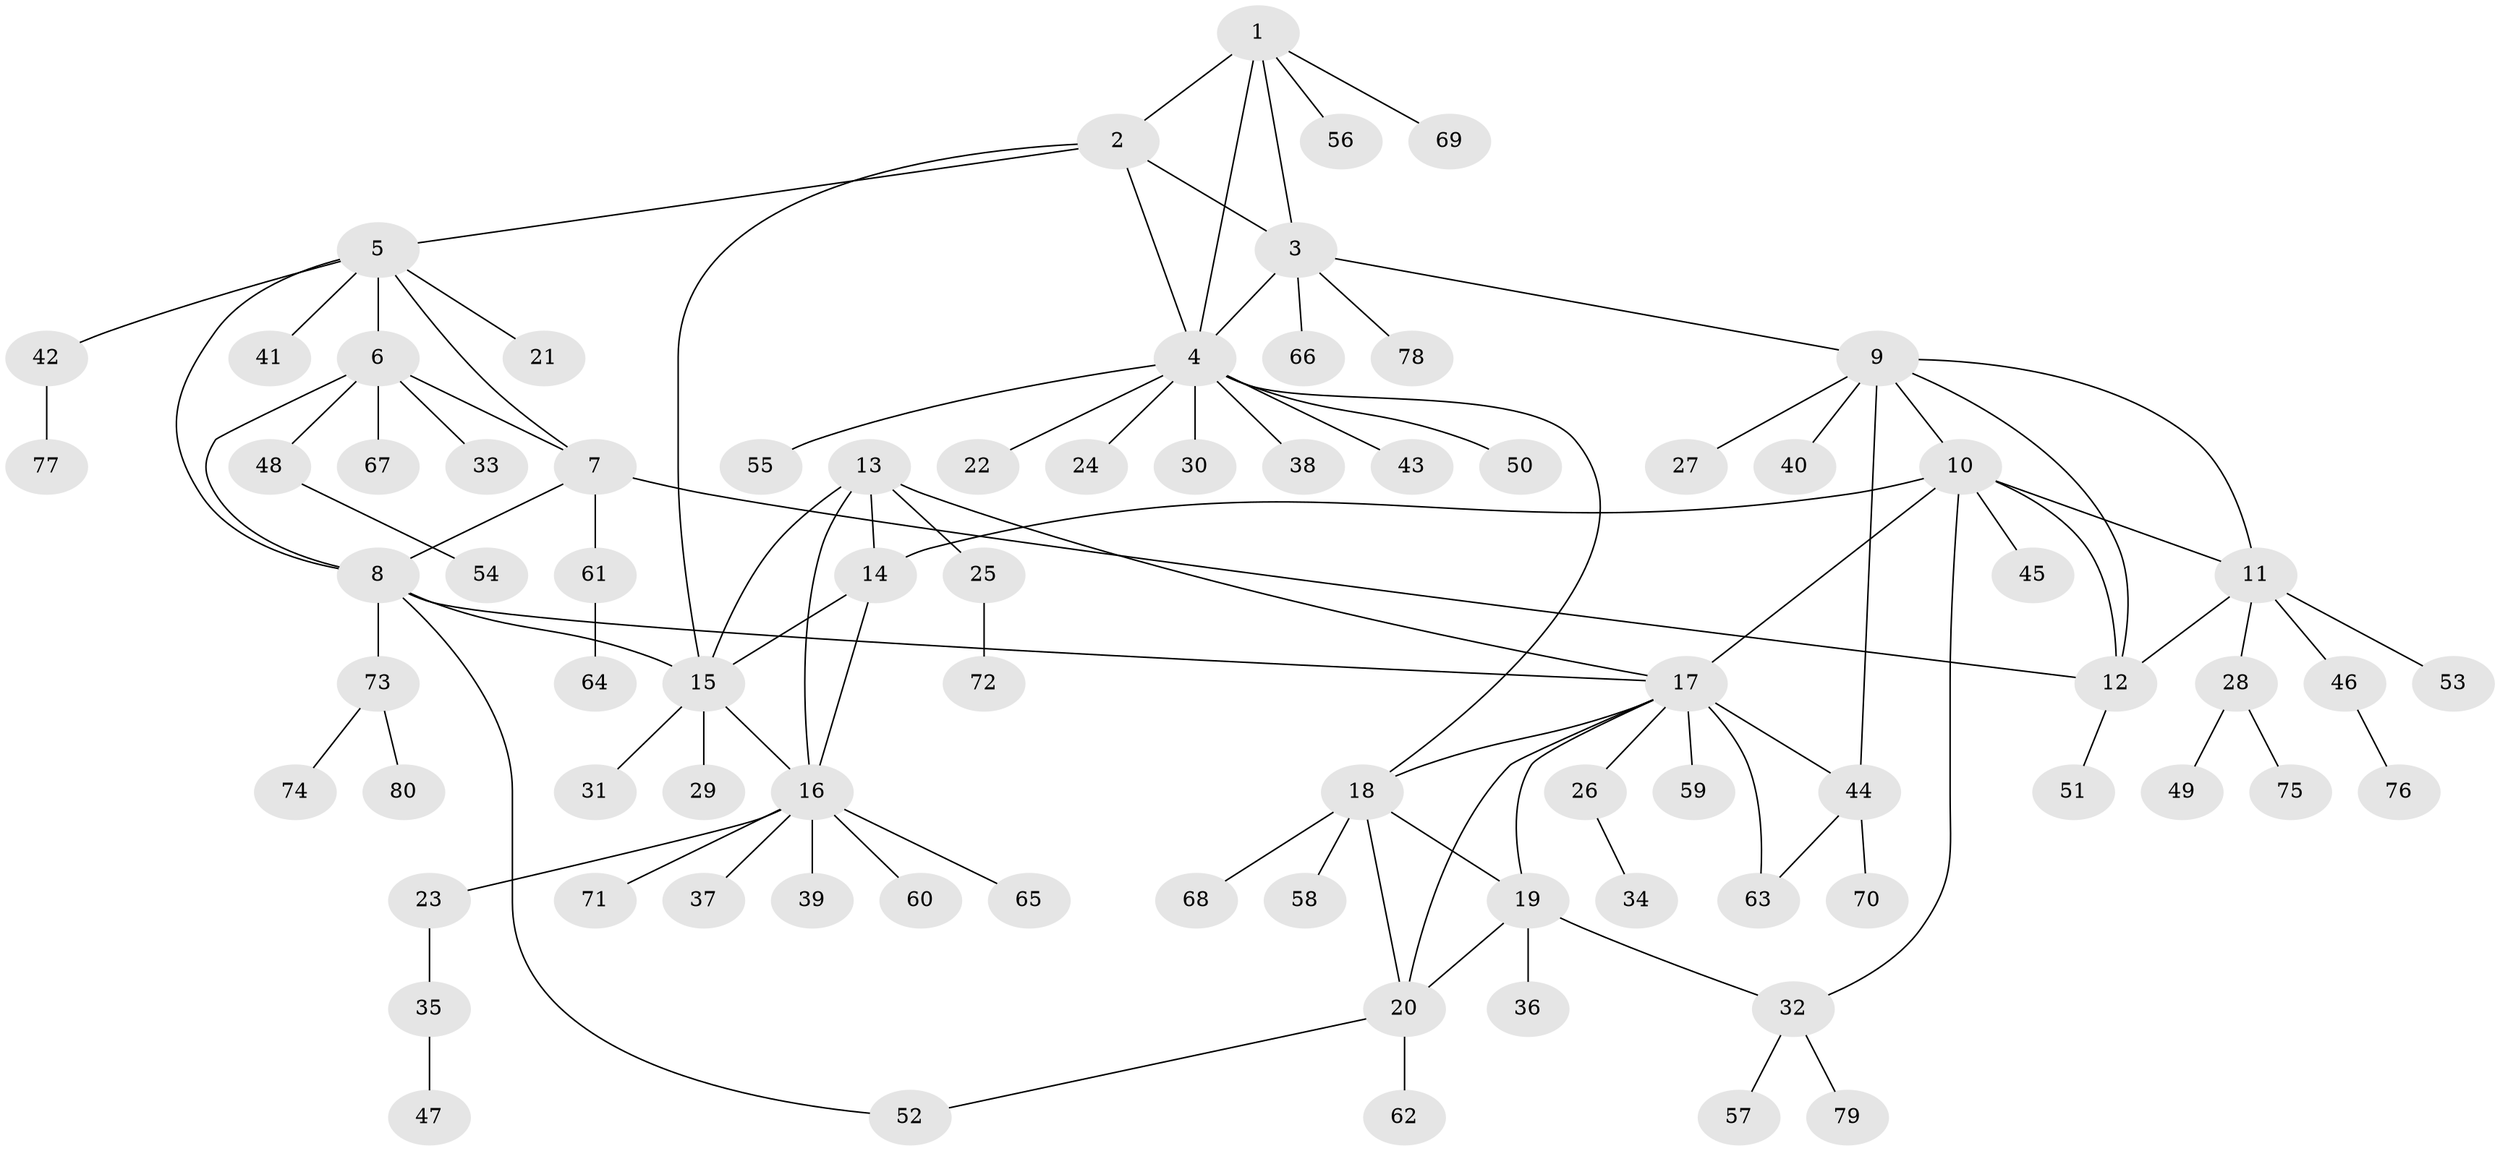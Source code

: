 // Generated by graph-tools (version 1.1) at 2025/37/03/09/25 02:37:25]
// undirected, 80 vertices, 104 edges
graph export_dot {
graph [start="1"]
  node [color=gray90,style=filled];
  1;
  2;
  3;
  4;
  5;
  6;
  7;
  8;
  9;
  10;
  11;
  12;
  13;
  14;
  15;
  16;
  17;
  18;
  19;
  20;
  21;
  22;
  23;
  24;
  25;
  26;
  27;
  28;
  29;
  30;
  31;
  32;
  33;
  34;
  35;
  36;
  37;
  38;
  39;
  40;
  41;
  42;
  43;
  44;
  45;
  46;
  47;
  48;
  49;
  50;
  51;
  52;
  53;
  54;
  55;
  56;
  57;
  58;
  59;
  60;
  61;
  62;
  63;
  64;
  65;
  66;
  67;
  68;
  69;
  70;
  71;
  72;
  73;
  74;
  75;
  76;
  77;
  78;
  79;
  80;
  1 -- 2;
  1 -- 3;
  1 -- 4;
  1 -- 56;
  1 -- 69;
  2 -- 3;
  2 -- 4;
  2 -- 5;
  2 -- 15;
  3 -- 4;
  3 -- 9;
  3 -- 66;
  3 -- 78;
  4 -- 18;
  4 -- 22;
  4 -- 24;
  4 -- 30;
  4 -- 38;
  4 -- 43;
  4 -- 50;
  4 -- 55;
  5 -- 6;
  5 -- 7;
  5 -- 8;
  5 -- 21;
  5 -- 41;
  5 -- 42;
  6 -- 7;
  6 -- 8;
  6 -- 33;
  6 -- 48;
  6 -- 67;
  7 -- 8;
  7 -- 12;
  7 -- 61;
  8 -- 15;
  8 -- 17;
  8 -- 52;
  8 -- 73;
  9 -- 10;
  9 -- 11;
  9 -- 12;
  9 -- 27;
  9 -- 40;
  9 -- 44;
  10 -- 11;
  10 -- 12;
  10 -- 14;
  10 -- 17;
  10 -- 32;
  10 -- 45;
  11 -- 12;
  11 -- 28;
  11 -- 46;
  11 -- 53;
  12 -- 51;
  13 -- 14;
  13 -- 15;
  13 -- 16;
  13 -- 17;
  13 -- 25;
  14 -- 15;
  14 -- 16;
  15 -- 16;
  15 -- 29;
  15 -- 31;
  16 -- 23;
  16 -- 37;
  16 -- 39;
  16 -- 60;
  16 -- 65;
  16 -- 71;
  17 -- 18;
  17 -- 19;
  17 -- 20;
  17 -- 26;
  17 -- 44;
  17 -- 59;
  17 -- 63;
  18 -- 19;
  18 -- 20;
  18 -- 58;
  18 -- 68;
  19 -- 20;
  19 -- 32;
  19 -- 36;
  20 -- 52;
  20 -- 62;
  23 -- 35;
  25 -- 72;
  26 -- 34;
  28 -- 49;
  28 -- 75;
  32 -- 57;
  32 -- 79;
  35 -- 47;
  42 -- 77;
  44 -- 63;
  44 -- 70;
  46 -- 76;
  48 -- 54;
  61 -- 64;
  73 -- 74;
  73 -- 80;
}
